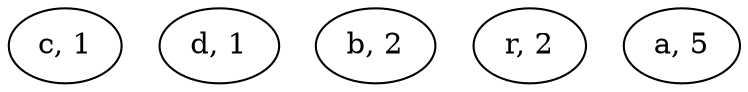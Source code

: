 digraph graphname {
	subgraph {
		"c, 1";
	}

	subgraph {
		"d, 1";
	}

	subgraph {
		"b, 2";
	}

	subgraph {
		"r, 2";
	}

	subgraph {
		"a, 5";
	}
}